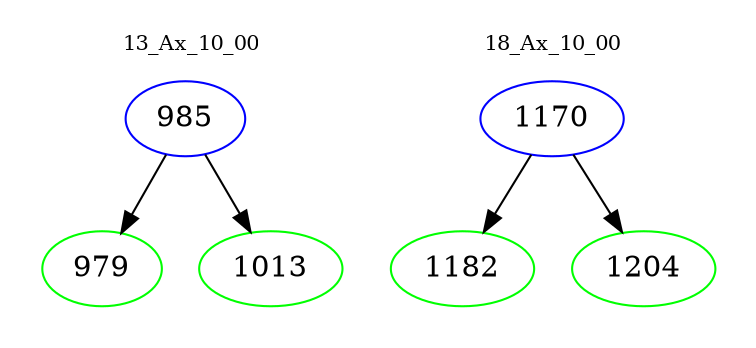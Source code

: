 digraph{
subgraph cluster_0 {
color = white
label = "13_Ax_10_00";
fontsize=10;
T0_985 [label="985", color="blue"]
T0_985 -> T0_979 [color="black"]
T0_979 [label="979", color="green"]
T0_985 -> T0_1013 [color="black"]
T0_1013 [label="1013", color="green"]
}
subgraph cluster_1 {
color = white
label = "18_Ax_10_00";
fontsize=10;
T1_1170 [label="1170", color="blue"]
T1_1170 -> T1_1182 [color="black"]
T1_1182 [label="1182", color="green"]
T1_1170 -> T1_1204 [color="black"]
T1_1204 [label="1204", color="green"]
}
}
